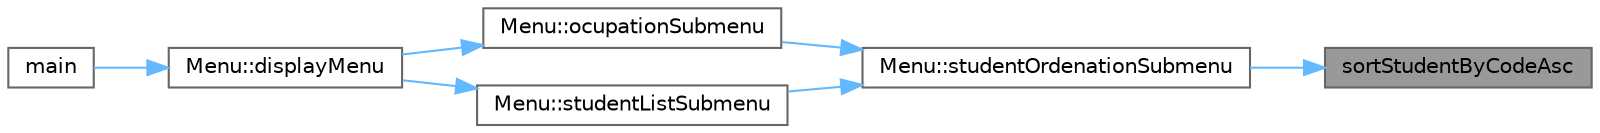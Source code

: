 digraph "sortStudentByCodeAsc"
{
 // LATEX_PDF_SIZE
  bgcolor="transparent";
  edge [fontname=Helvetica,fontsize=10,labelfontname=Helvetica,labelfontsize=10];
  node [fontname=Helvetica,fontsize=10,shape=box,height=0.2,width=0.4];
  rankdir="RL";
  Node1 [label="sortStudentByCodeAsc",height=0.2,width=0.4,color="gray40", fillcolor="grey60", style="filled", fontcolor="black",tooltip=" "];
  Node1 -> Node2 [dir="back",color="steelblue1",style="solid"];
  Node2 [label="Menu::studentOrdenationSubmenu",height=0.2,width=0.4,color="grey40", fillcolor="white", style="filled",URL="$class_menu.html#ac2a973a74d498075f2e37b9e0b0b382e",tooltip=" "];
  Node2 -> Node3 [dir="back",color="steelblue1",style="solid"];
  Node3 [label="Menu::ocupationSubmenu",height=0.2,width=0.4,color="grey40", fillcolor="white", style="filled",URL="$class_menu.html#a66bfcd7feed22bffdf67e95cdc187bba",tooltip=" "];
  Node3 -> Node4 [dir="back",color="steelblue1",style="solid"];
  Node4 [label="Menu::displayMenu",height=0.2,width=0.4,color="grey40", fillcolor="white", style="filled",URL="$class_menu.html#a2e196016a6d46cdc46af8749d084dc43",tooltip=" "];
  Node4 -> Node5 [dir="back",color="steelblue1",style="solid"];
  Node5 [label="main",height=0.2,width=0.4,color="grey40", fillcolor="white", style="filled",URL="$main_8cpp.html#ae66f6b31b5ad750f1fe042a706a4e3d4",tooltip=" "];
  Node2 -> Node6 [dir="back",color="steelblue1",style="solid"];
  Node6 [label="Menu::studentListSubmenu",height=0.2,width=0.4,color="grey40", fillcolor="white", style="filled",URL="$class_menu.html#ac43c1c1e767f70adbecc90015bd87ade",tooltip="The submenu for option [21]Student List."];
  Node6 -> Node4 [dir="back",color="steelblue1",style="solid"];
}
